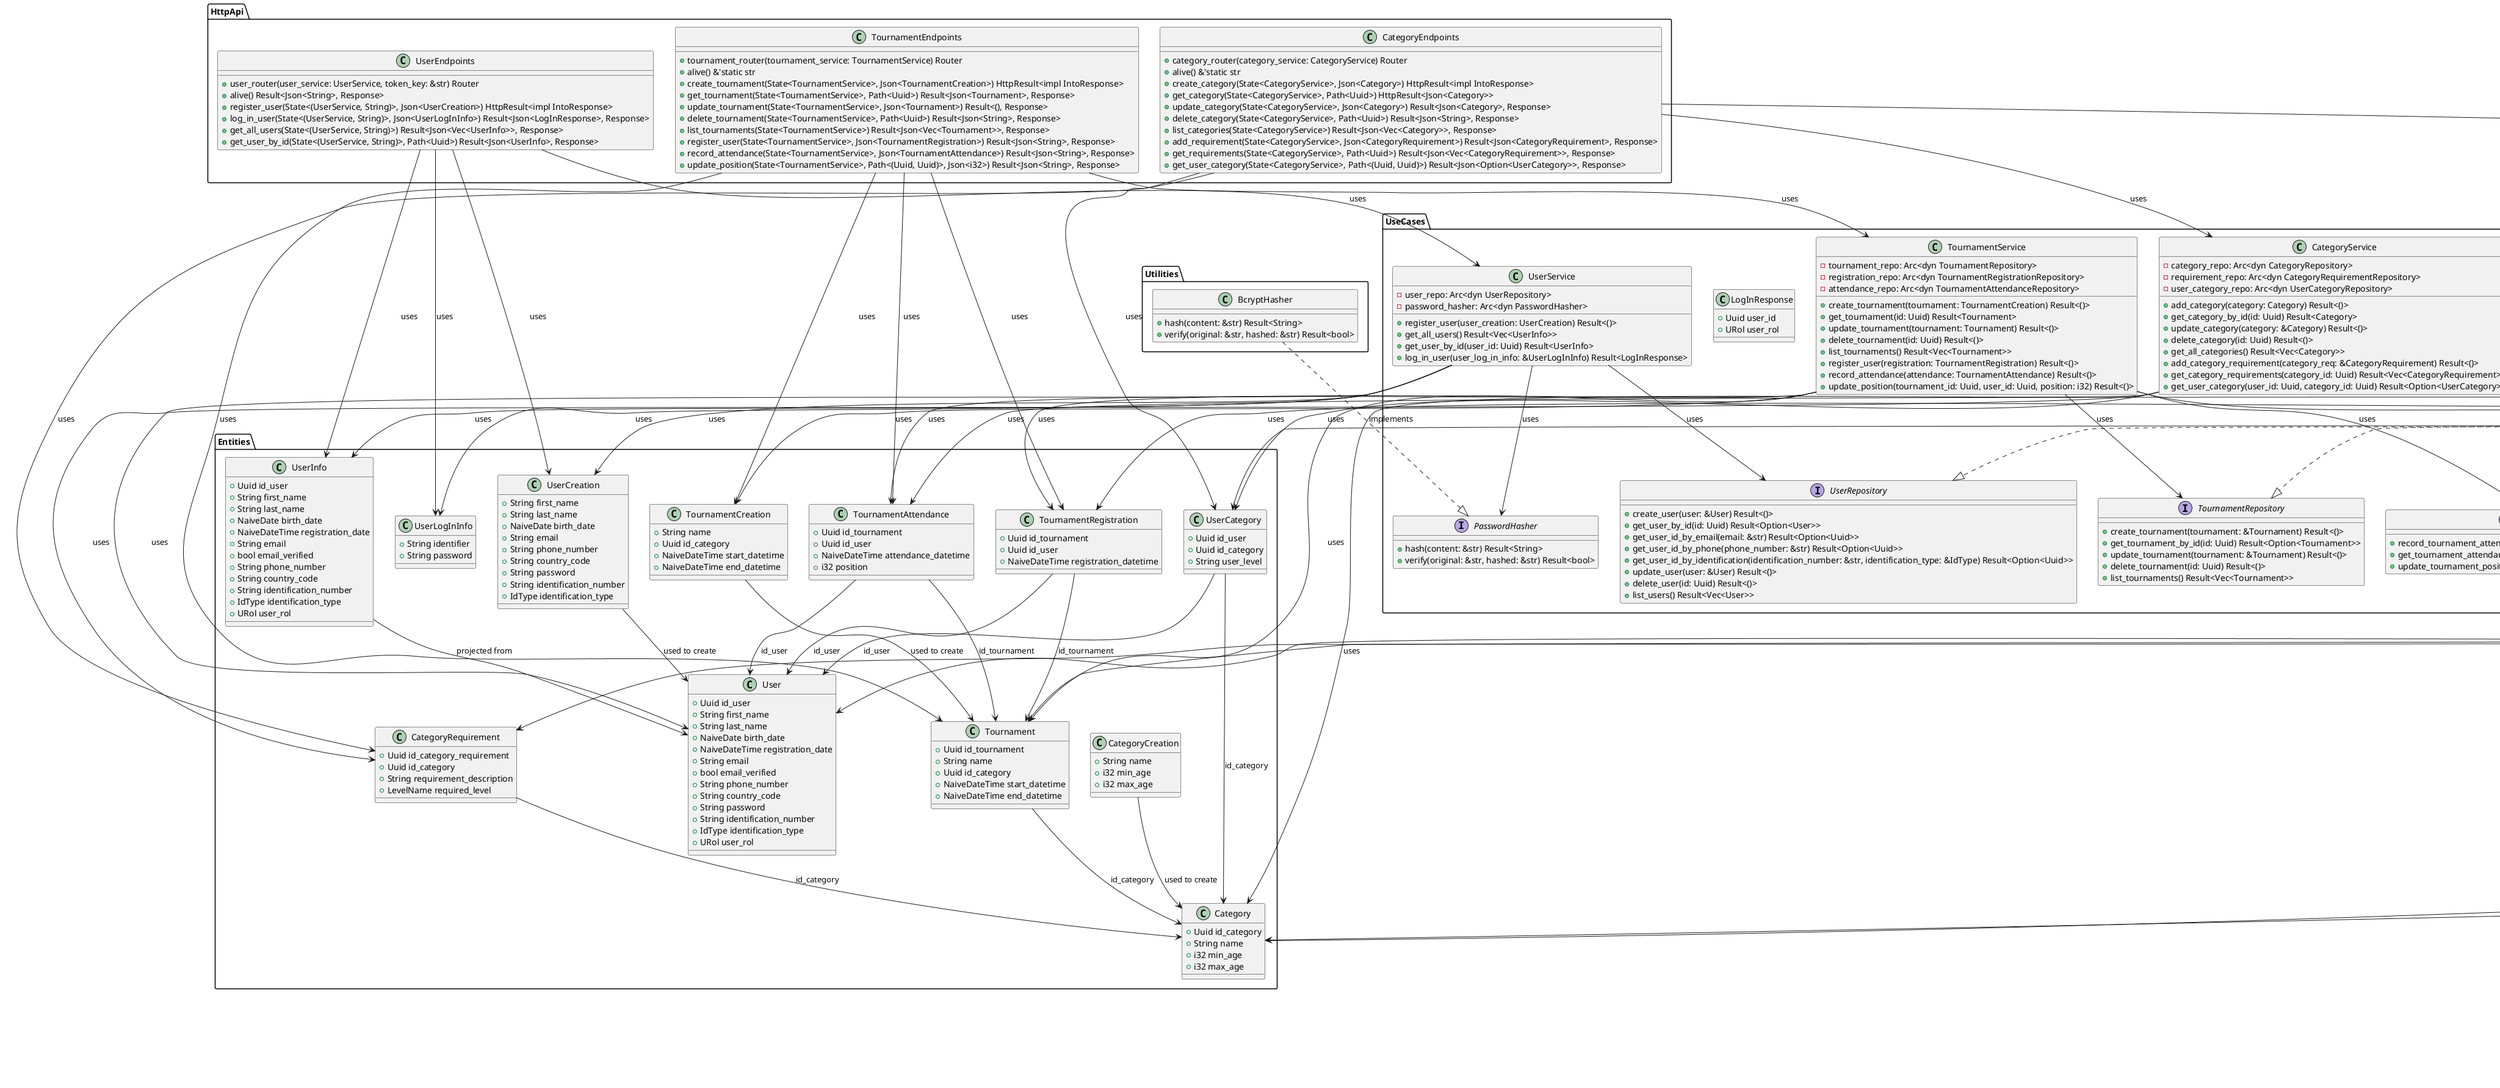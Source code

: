 @startuml

' Define namespaces
package "Entities" {
    class Category {
        +Uuid id_category
        +String name
        +i32 min_age
        +i32 max_age
    }
    class CategoryCreation {
        +String name
        +i32 min_age
        +i32 max_age
    }
    class Tournament {
        +Uuid id_tournament
        +String name
        +Uuid id_category
        +NaiveDateTime start_datetime
        +NaiveDateTime end_datetime
    }
    class TournamentCreation {
        +String name
        +Uuid id_category
        +NaiveDateTime start_datetime
        +NaiveDateTime end_datetime
    }
    class User {
        +Uuid id_user
        +String first_name
        +String last_name
        +NaiveDate birth_date
        +NaiveDateTime registration_date
        +String email
        +bool email_verified
        +String phone_number
        +String country_code
        +String password
        +String identification_number
        +IdType identification_type
        +URol user_rol
    }
    class UserInfo {
        +Uuid id_user
        +String first_name
        +String last_name
        +NaiveDate birth_date
        +NaiveDateTime registration_date
        +String email
        +bool email_verified
        +String phone_number
        +String country_code
        +String identification_number
        +IdType identification_type
        +URol user_rol
    }
    class UserCreation {
        +String first_name
        +String last_name
        +NaiveDate birth_date
        +String email
        +String phone_number
        +String country_code
        +String password
        +String identification_number
        +IdType identification_type
    }
    class UserLogInInfo {
        +String identifier
        +String password
    }
    class CategoryRequirement {
        +Uuid id_category_requirement
        +Uuid id_category
        +String requirement_description
        +LevelName required_level
    }
    class UserCategory {
        +Uuid id_user
        +Uuid id_category
        +String user_level
    }
    class TournamentRegistration {
        +Uuid id_tournament
        +Uuid id_user
        +NaiveDateTime registration_datetime
    }
    class TournamentAttendance {
        +Uuid id_tournament
        +Uuid id_user
        +NaiveDateTime attendance_datetime
        +i32 position
    }
}

package "UseCases" {
    interface CategoryRepository {
        +create_category(category: &Category) Result<()>
        +get_category_by_id(id: Uuid) Result<Option<Category>>
        +update_category(category: &Category) Result<()>
        +delete_category(id: Uuid) Result<()>
        +list_categories() Result<Vec<Category>>
        +get_category_by_name(name: &str) Result<Option<Category>>
    }
    interface CategoryRequirementRepository {
        +create_category_requirement(requirement: &CategoryRequirement) Result<()>
        +get_category_requirements(category_id: Uuid) Result<Vec<CategoryRequirement>>
    }
    interface UserCategoryRepository {
        +get_user_category(id_user: Uuid, id_category: Uuid) Result<Option<UserCategory>>
    }
    class CategoryService {
        -category_repo: Arc<dyn CategoryRepository>
        -requirement_repo: Arc<dyn CategoryRequirementRepository>
        -user_category_repo: Arc<dyn UserCategoryRepository>
        +add_category(category: Category) Result<()>
        +get_category_by_id(id: Uuid) Result<Category>
        +update_category(category: &Category) Result<()>
        +delete_category(id: Uuid) Result<()>
        +get_all_categories() Result<Vec<Category>>
        +add_category_requirement(category_req: &CategoryRequirement) Result<()>
        +get_category_requirements(category_id: Uuid) Result<Vec<CategoryRequirement>>
        +get_user_category(user_id: Uuid, category_id: Uuid) Result<Option<UserCategory>>
    }
    interface UserRepository {
        +create_user(user: &User) Result<()>
        +get_user_by_id(id: Uuid) Result<Option<User>>
        +get_user_id_by_email(email: &str) Result<Option<Uuid>>
        +get_user_id_by_phone(phone_number: &str) Result<Option<Uuid>>
        +get_user_id_by_identification(identification_number: &str, identification_type: &IdType) Result<Option<Uuid>>
        +update_user(user: &User) Result<()>
        +delete_user(id: Uuid) Result<()>
        +list_users() Result<Vec<User>>
    }
    interface PasswordHasher {
        +hash(content: &str) Result<String>
        +verify(original: &str, hashed: &str) Result<bool>
    }
    class UserService {
        -user_repo: Arc<dyn UserRepository>
        -password_hasher: Arc<dyn PasswordHasher>
        +register_user(user_creation: UserCreation) Result<()>
        +get_all_users() Result<Vec<UserInfo>>
        +get_user_by_id(user_id: Uuid) Result<UserInfo>
        +log_in_user(user_log_in_info: &UserLogInInfo) Result<LogInResponse>
    }
    class LogInResponse {
        +Uuid user_id
        +URol user_rol
    }
    interface TournamentRepository {
        +create_tournament(tournament: &Tournament) Result<()>
        +get_tournament_by_id(id: Uuid) Result<Option<Tournament>>
        +update_tournament(tournament: &Tournament) Result<()>
        +delete_tournament(id: Uuid) Result<()>
        +list_tournaments() Result<Vec<Tournament>>
    }
    interface TournamentRegistrationRepository {
        +register_user_for_tournament(registration: &TournamentRegistration) Result<()>
        +get_tournament_registrations(tournament_id: Uuid) Result<Vec<TournamentRegistration>>
    }
    interface TournamentAttendanceRepository {
        +record_tournament_attendance(attendance: &TournamentAttendance) Result<()>
        +get_tournament_attendance(tournament_id: Uuid) Result<Vec<TournamentAttendance>>
        +update_tournament_position(tournament_id: Uuid, user_id: Uuid, position: i32) Result<()>
    }
    class TournamentService {
        -tournament_repo: Arc<dyn TournamentRepository>
        -registration_repo: Arc<dyn TournamentRegistrationRepository>
        -attendance_repo: Arc<dyn TournamentAttendanceRepository>
        +create_tournament(tournament: TournamentCreation) Result<()>
        +get_tournament(id: Uuid) Result<Tournament>
        +update_tournament(tournament: Tournament) Result<()>
        +delete_tournament(id: Uuid) Result<()>
        +list_tournaments() Result<Vec<Tournament>>
        +register_user(registration: TournamentRegistration) Result<()>
        +record_attendance(attendance: TournamentAttendance) Result<()>
        +update_position(tournament_id: Uuid, user_id: Uuid, position: i32) Result<()>
    }
}

package "Repositories" {
    class TursoDb {
        -db: Arc<libsql::Database>
        -conn: Option<Connection>
        +from(url: &str, token: &str) Result<TursoDb>
        +get_connection() Result<Connection>
    }
}

package "HttpApi" {
    class CategoryEndpoints {
        +category_router(category_service: CategoryService) Router
        +alive() &'static str
        +create_category(State<CategoryService>, Json<Category>) HttpResult<impl IntoResponse>
        +get_category(State<CategoryService>, Path<Uuid>) HttpResult<Json<Category>>
        +update_category(State<CategoryService>, Json<Category>) Result<Json<Category>, Response>
        +delete_category(State<CategoryService>, Path<Uuid>) Result<Json<String>, Response>
        +list_categories(State<CategoryService>) Result<Json<Vec<Category>>, Response>
        +add_requirement(State<CategoryService>, Json<CategoryRequirement>) Result<Json<CategoryRequirement>, Response>
        +get_requirements(State<CategoryService>, Path<Uuid>) Result<Json<Vec<CategoryRequirement>>, Response>
        +get_user_category(State<CategoryService>, Path<(Uuid, Uuid)>) Result<Json<Option<UserCategory>>, Response>
    }
    class UserEndpoints {
        +user_router(user_service: UserService, token_key: &str) Router
        +alive() Result<Json<String>, Response>
        +register_user(State<(UserService, String)>, Json<UserCreation>) HttpResult<impl IntoResponse>
        +log_in_user(State<(UserService, String)>, Json<UserLogInInfo>) Result<Json<LogInResponse>, Response>
        +get_all_users(State<(UserService, String)>) Result<Json<Vec<UserInfo>>, Response>
        +get_user_by_id(State<(UserService, String)>, Path<Uuid>) Result<Json<UserInfo>, Response>
    }
    class TournamentEndpoints {
        +tournament_router(tournament_service: TournamentService) Router
        +alive() &'static str
        +create_tournament(State<TournamentService>, Json<TournamentCreation>) HttpResult<impl IntoResponse>
        +get_tournament(State<TournamentService>, Path<Uuid>) Result<Json<Tournament>, Response>
        +update_tournament(State<TournamentService>, Json<Tournament>) Result<(), Response>
        +delete_tournament(State<TournamentService>, Path<Uuid>) Result<Json<String>, Response>
        +list_tournaments(State<TournamentService>) Result<Json<Vec<Tournament>>, Response>
        +register_user(State<TournamentService>, Json<TournamentRegistration>) Result<Json<String>, Response>
        +record_attendance(State<TournamentService>, Json<TournamentAttendance>) Result<Json<String>, Response>
        +update_position(State<TournamentService>, Path<(Uuid, Uuid)>, Json<i32>) Result<Json<String>, Response>
    }
}

package "Utilities" {
    class BcryptHasher {
        +hash(content: &str) Result<String>
        +verify(original: &str, hashed: &str) Result<bool>
    }
}

' Relationships
' Partial structs dependencies
CategoryCreation --> Category : used to create
TournamentCreation --> Tournament : used to create
UserCreation --> User : used to create
UserInfo --> User : projected from

' Associations between entities
Tournament --> Category : id_category
CategoryRequirement --> Category : id_category
UserCategory --> User : id_user
UserCategory --> Category : id_category
TournamentRegistration --> Tournament : id_tournament
TournamentRegistration --> User : id_user
TournamentAttendance --> Tournament : id_tournament
TournamentAttendance --> User : id_user

' Dependencies for services
CategoryService --> CategoryRepository : uses
CategoryService --> CategoryRequirementRepository : uses
CategoryService --> UserCategoryRepository : uses
UserService --> UserRepository : uses
UserService --> PasswordHasher : uses
TournamentService --> TournamentRepository : uses
TournamentService --> TournamentRegistrationRepository : uses
TournamentService --> TournamentAttendanceRepository : uses

' Realization for TursoDb
TursoDb ..|> CategoryRepository : implements
TursoDb ..|> CategoryRequirementRepository : implements
TursoDb ..|> UserCategoryRepository : implements
TursoDb ..|> UserRepository : implements
TursoDb ..|> TournamentRepository : implements
TursoDb ..|> TournamentRegistrationRepository : implements
TursoDb ..|> TournamentAttendanceRepository : implements

' Dependencies for TursoDb on entities (corrected inaccuracy)
TursoDb --> Category : uses
TursoDb --> Tournament : uses
TursoDb --> User : uses
TursoDb --> CategoryRequirement : uses
TursoDb --> UserCategory : uses
TursoDb --> TournamentRegistration : uses
TursoDb --> TournamentAttendance : uses

' Dependencies for services on entities
CategoryService --> Category : uses
CategoryService --> CategoryRequirement : uses
CategoryService --> UserCategory : uses
UserService --> User : uses
UserService --> UserCreation : uses
UserService --> UserInfo : uses
UserService --> UserLogInInfo : uses
TournamentService --> Tournament : uses
TournamentService --> TournamentCreation : uses
TournamentService --> TournamentRegistration : uses
TournamentService --> TournamentAttendance : uses

' Realization for BcryptHasher
BcryptHasher ..|> PasswordHasher : implements

' Dependencies for endpoints
CategoryEndpoints --> CategoryService : uses
CategoryEndpoints --> Category : uses
CategoryEndpoints --> CategoryRequirement : uses
CategoryEndpoints --> UserCategory : uses
UserEndpoints --> UserService : uses
UserEndpoints --> UserCreation : uses
UserEndpoints --> UserLogInInfo : uses
UserEndpoints --> UserInfo : uses
TournamentEndpoints --> TournamentService : uses
TournamentEndpoints --> TournamentCreation : uses
TournamentEndpoints --> Tournament : uses
TournamentEndpoints --> TournamentRegistration : uses
TournamentEndpoints --> TournamentAttendance : uses

@enduml